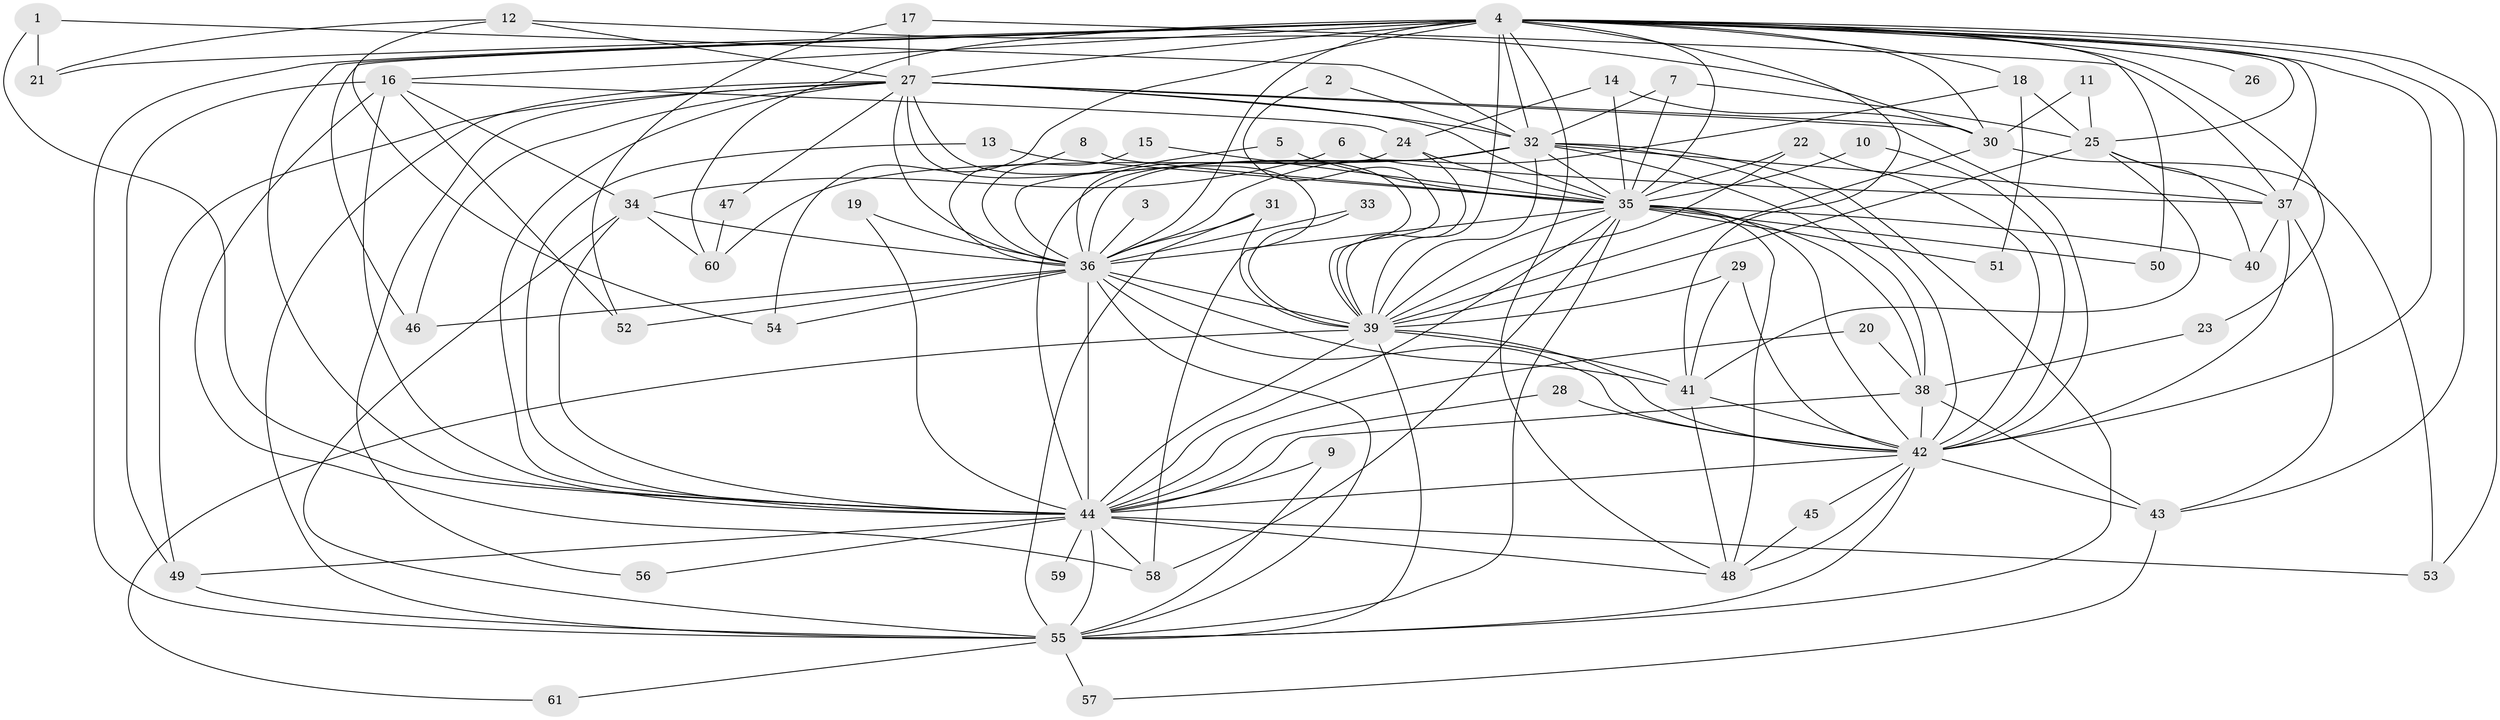 // original degree distribution, {19: 0.008264462809917356, 24: 0.008264462809917356, 18: 0.01652892561983471, 29: 0.008264462809917356, 26: 0.008264462809917356, 28: 0.008264462809917356, 20: 0.008264462809917356, 22: 0.01652892561983471, 5: 0.03305785123966942, 3: 0.18181818181818182, 8: 0.024793388429752067, 2: 0.5619834710743802, 4: 0.09917355371900827, 7: 0.01652892561983471}
// Generated by graph-tools (version 1.1) at 2025/25/03/09/25 03:25:50]
// undirected, 61 vertices, 171 edges
graph export_dot {
graph [start="1"]
  node [color=gray90,style=filled];
  1;
  2;
  3;
  4;
  5;
  6;
  7;
  8;
  9;
  10;
  11;
  12;
  13;
  14;
  15;
  16;
  17;
  18;
  19;
  20;
  21;
  22;
  23;
  24;
  25;
  26;
  27;
  28;
  29;
  30;
  31;
  32;
  33;
  34;
  35;
  36;
  37;
  38;
  39;
  40;
  41;
  42;
  43;
  44;
  45;
  46;
  47;
  48;
  49;
  50;
  51;
  52;
  53;
  54;
  55;
  56;
  57;
  58;
  59;
  60;
  61;
  1 -- 21 [weight=1.0];
  1 -- 32 [weight=1.0];
  1 -- 44 [weight=1.0];
  2 -- 32 [weight=1.0];
  2 -- 39 [weight=1.0];
  3 -- 36 [weight=1.0];
  4 -- 16 [weight=1.0];
  4 -- 18 [weight=1.0];
  4 -- 21 [weight=1.0];
  4 -- 23 [weight=1.0];
  4 -- 25 [weight=1.0];
  4 -- 26 [weight=1.0];
  4 -- 27 [weight=2.0];
  4 -- 30 [weight=3.0];
  4 -- 32 [weight=2.0];
  4 -- 35 [weight=3.0];
  4 -- 36 [weight=4.0];
  4 -- 37 [weight=1.0];
  4 -- 39 [weight=3.0];
  4 -- 41 [weight=1.0];
  4 -- 42 [weight=2.0];
  4 -- 43 [weight=1.0];
  4 -- 44 [weight=2.0];
  4 -- 46 [weight=1.0];
  4 -- 48 [weight=1.0];
  4 -- 50 [weight=1.0];
  4 -- 53 [weight=1.0];
  4 -- 54 [weight=1.0];
  4 -- 55 [weight=4.0];
  4 -- 60 [weight=1.0];
  5 -- 35 [weight=1.0];
  5 -- 36 [weight=1.0];
  6 -- 34 [weight=1.0];
  6 -- 37 [weight=1.0];
  7 -- 25 [weight=1.0];
  7 -- 32 [weight=1.0];
  7 -- 35 [weight=1.0];
  8 -- 35 [weight=1.0];
  8 -- 36 [weight=1.0];
  9 -- 44 [weight=1.0];
  9 -- 55 [weight=1.0];
  10 -- 35 [weight=1.0];
  10 -- 42 [weight=1.0];
  11 -- 25 [weight=1.0];
  11 -- 30 [weight=1.0];
  12 -- 21 [weight=1.0];
  12 -- 27 [weight=1.0];
  12 -- 30 [weight=1.0];
  12 -- 54 [weight=1.0];
  13 -- 35 [weight=1.0];
  13 -- 44 [weight=1.0];
  14 -- 24 [weight=1.0];
  14 -- 30 [weight=1.0];
  14 -- 35 [weight=1.0];
  15 -- 35 [weight=1.0];
  15 -- 36 [weight=1.0];
  16 -- 24 [weight=1.0];
  16 -- 34 [weight=1.0];
  16 -- 44 [weight=1.0];
  16 -- 49 [weight=1.0];
  16 -- 52 [weight=1.0];
  16 -- 58 [weight=1.0];
  17 -- 27 [weight=2.0];
  17 -- 37 [weight=1.0];
  17 -- 52 [weight=1.0];
  18 -- 25 [weight=1.0];
  18 -- 36 [weight=1.0];
  18 -- 51 [weight=1.0];
  19 -- 36 [weight=1.0];
  19 -- 44 [weight=1.0];
  20 -- 38 [weight=1.0];
  20 -- 44 [weight=1.0];
  22 -- 35 [weight=1.0];
  22 -- 39 [weight=1.0];
  22 -- 42 [weight=2.0];
  23 -- 38 [weight=1.0];
  24 -- 35 [weight=1.0];
  24 -- 36 [weight=1.0];
  24 -- 39 [weight=1.0];
  25 -- 37 [weight=1.0];
  25 -- 39 [weight=1.0];
  25 -- 40 [weight=1.0];
  25 -- 41 [weight=1.0];
  27 -- 30 [weight=1.0];
  27 -- 32 [weight=2.0];
  27 -- 35 [weight=1.0];
  27 -- 36 [weight=1.0];
  27 -- 39 [weight=1.0];
  27 -- 42 [weight=1.0];
  27 -- 44 [weight=1.0];
  27 -- 46 [weight=1.0];
  27 -- 47 [weight=1.0];
  27 -- 49 [weight=1.0];
  27 -- 55 [weight=1.0];
  27 -- 56 [weight=1.0];
  27 -- 58 [weight=1.0];
  28 -- 42 [weight=1.0];
  28 -- 44 [weight=1.0];
  29 -- 39 [weight=1.0];
  29 -- 41 [weight=1.0];
  29 -- 42 [weight=1.0];
  30 -- 39 [weight=1.0];
  30 -- 53 [weight=1.0];
  31 -- 36 [weight=1.0];
  31 -- 39 [weight=1.0];
  31 -- 55 [weight=1.0];
  32 -- 35 [weight=1.0];
  32 -- 36 [weight=2.0];
  32 -- 37 [weight=2.0];
  32 -- 38 [weight=1.0];
  32 -- 39 [weight=1.0];
  32 -- 42 [weight=2.0];
  32 -- 44 [weight=1.0];
  32 -- 55 [weight=1.0];
  32 -- 60 [weight=1.0];
  33 -- 36 [weight=1.0];
  33 -- 39 [weight=1.0];
  34 -- 36 [weight=2.0];
  34 -- 44 [weight=1.0];
  34 -- 55 [weight=1.0];
  34 -- 60 [weight=1.0];
  35 -- 36 [weight=1.0];
  35 -- 38 [weight=1.0];
  35 -- 39 [weight=2.0];
  35 -- 40 [weight=1.0];
  35 -- 42 [weight=2.0];
  35 -- 44 [weight=1.0];
  35 -- 48 [weight=1.0];
  35 -- 50 [weight=1.0];
  35 -- 51 [weight=1.0];
  35 -- 55 [weight=1.0];
  35 -- 58 [weight=1.0];
  36 -- 39 [weight=1.0];
  36 -- 41 [weight=1.0];
  36 -- 42 [weight=1.0];
  36 -- 44 [weight=2.0];
  36 -- 46 [weight=1.0];
  36 -- 52 [weight=1.0];
  36 -- 54 [weight=1.0];
  36 -- 55 [weight=1.0];
  37 -- 40 [weight=1.0];
  37 -- 42 [weight=1.0];
  37 -- 43 [weight=1.0];
  38 -- 42 [weight=1.0];
  38 -- 43 [weight=2.0];
  38 -- 44 [weight=1.0];
  39 -- 41 [weight=1.0];
  39 -- 42 [weight=1.0];
  39 -- 44 [weight=1.0];
  39 -- 55 [weight=2.0];
  39 -- 61 [weight=1.0];
  41 -- 42 [weight=1.0];
  41 -- 48 [weight=1.0];
  42 -- 43 [weight=1.0];
  42 -- 44 [weight=1.0];
  42 -- 45 [weight=1.0];
  42 -- 48 [weight=1.0];
  42 -- 55 [weight=1.0];
  43 -- 57 [weight=1.0];
  44 -- 48 [weight=1.0];
  44 -- 49 [weight=1.0];
  44 -- 53 [weight=1.0];
  44 -- 55 [weight=1.0];
  44 -- 56 [weight=1.0];
  44 -- 58 [weight=1.0];
  44 -- 59 [weight=1.0];
  45 -- 48 [weight=1.0];
  47 -- 60 [weight=1.0];
  49 -- 55 [weight=1.0];
  55 -- 57 [weight=1.0];
  55 -- 61 [weight=1.0];
}
